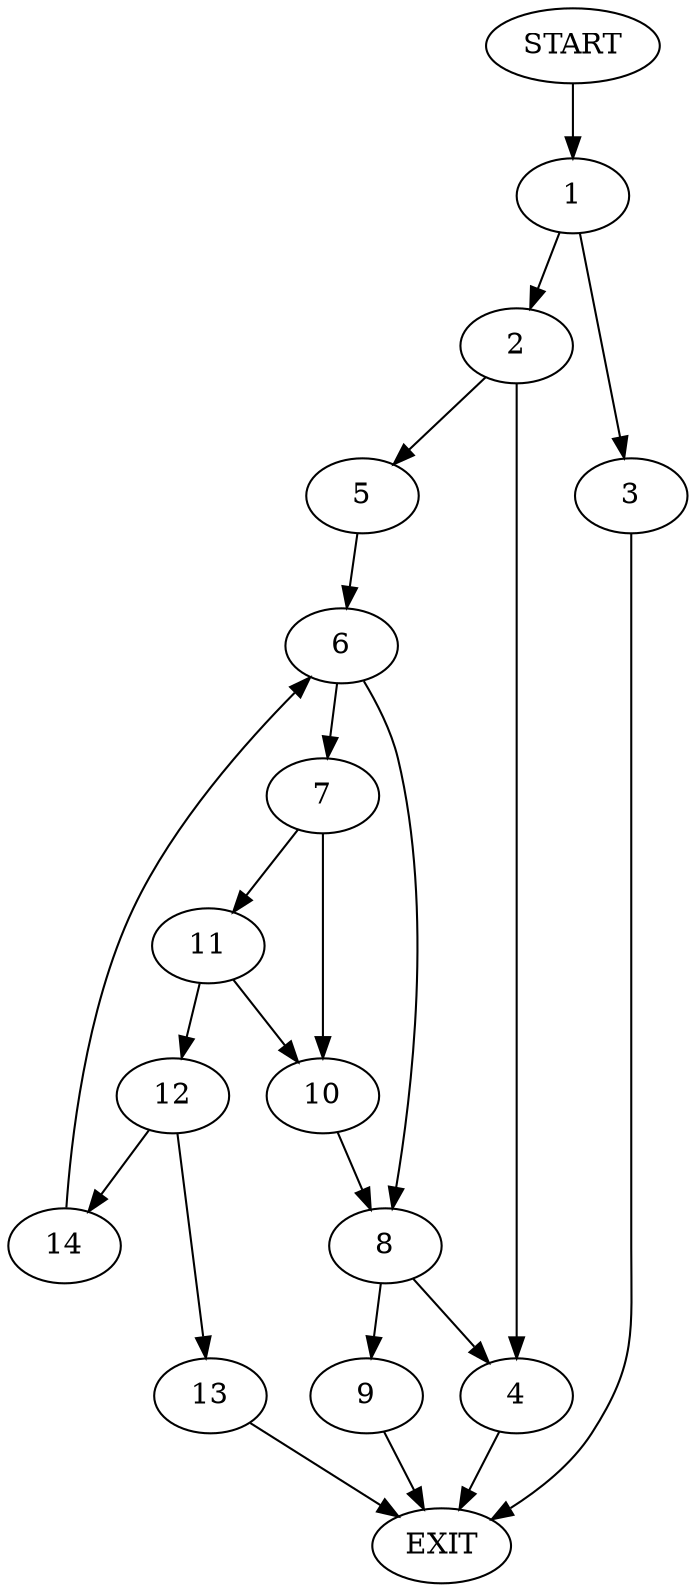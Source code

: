 digraph {
0 [label="START"]
15 [label="EXIT"]
0 -> 1
1 -> 2
1 -> 3
3 -> 15
2 -> 4
2 -> 5
5 -> 6
4 -> 15
6 -> 7
6 -> 8
8 -> 9
8 -> 4
7 -> 10
7 -> 11
11 -> 12
11 -> 10
10 -> 8
12 -> 13
12 -> 14
14 -> 6
13 -> 15
9 -> 15
}
